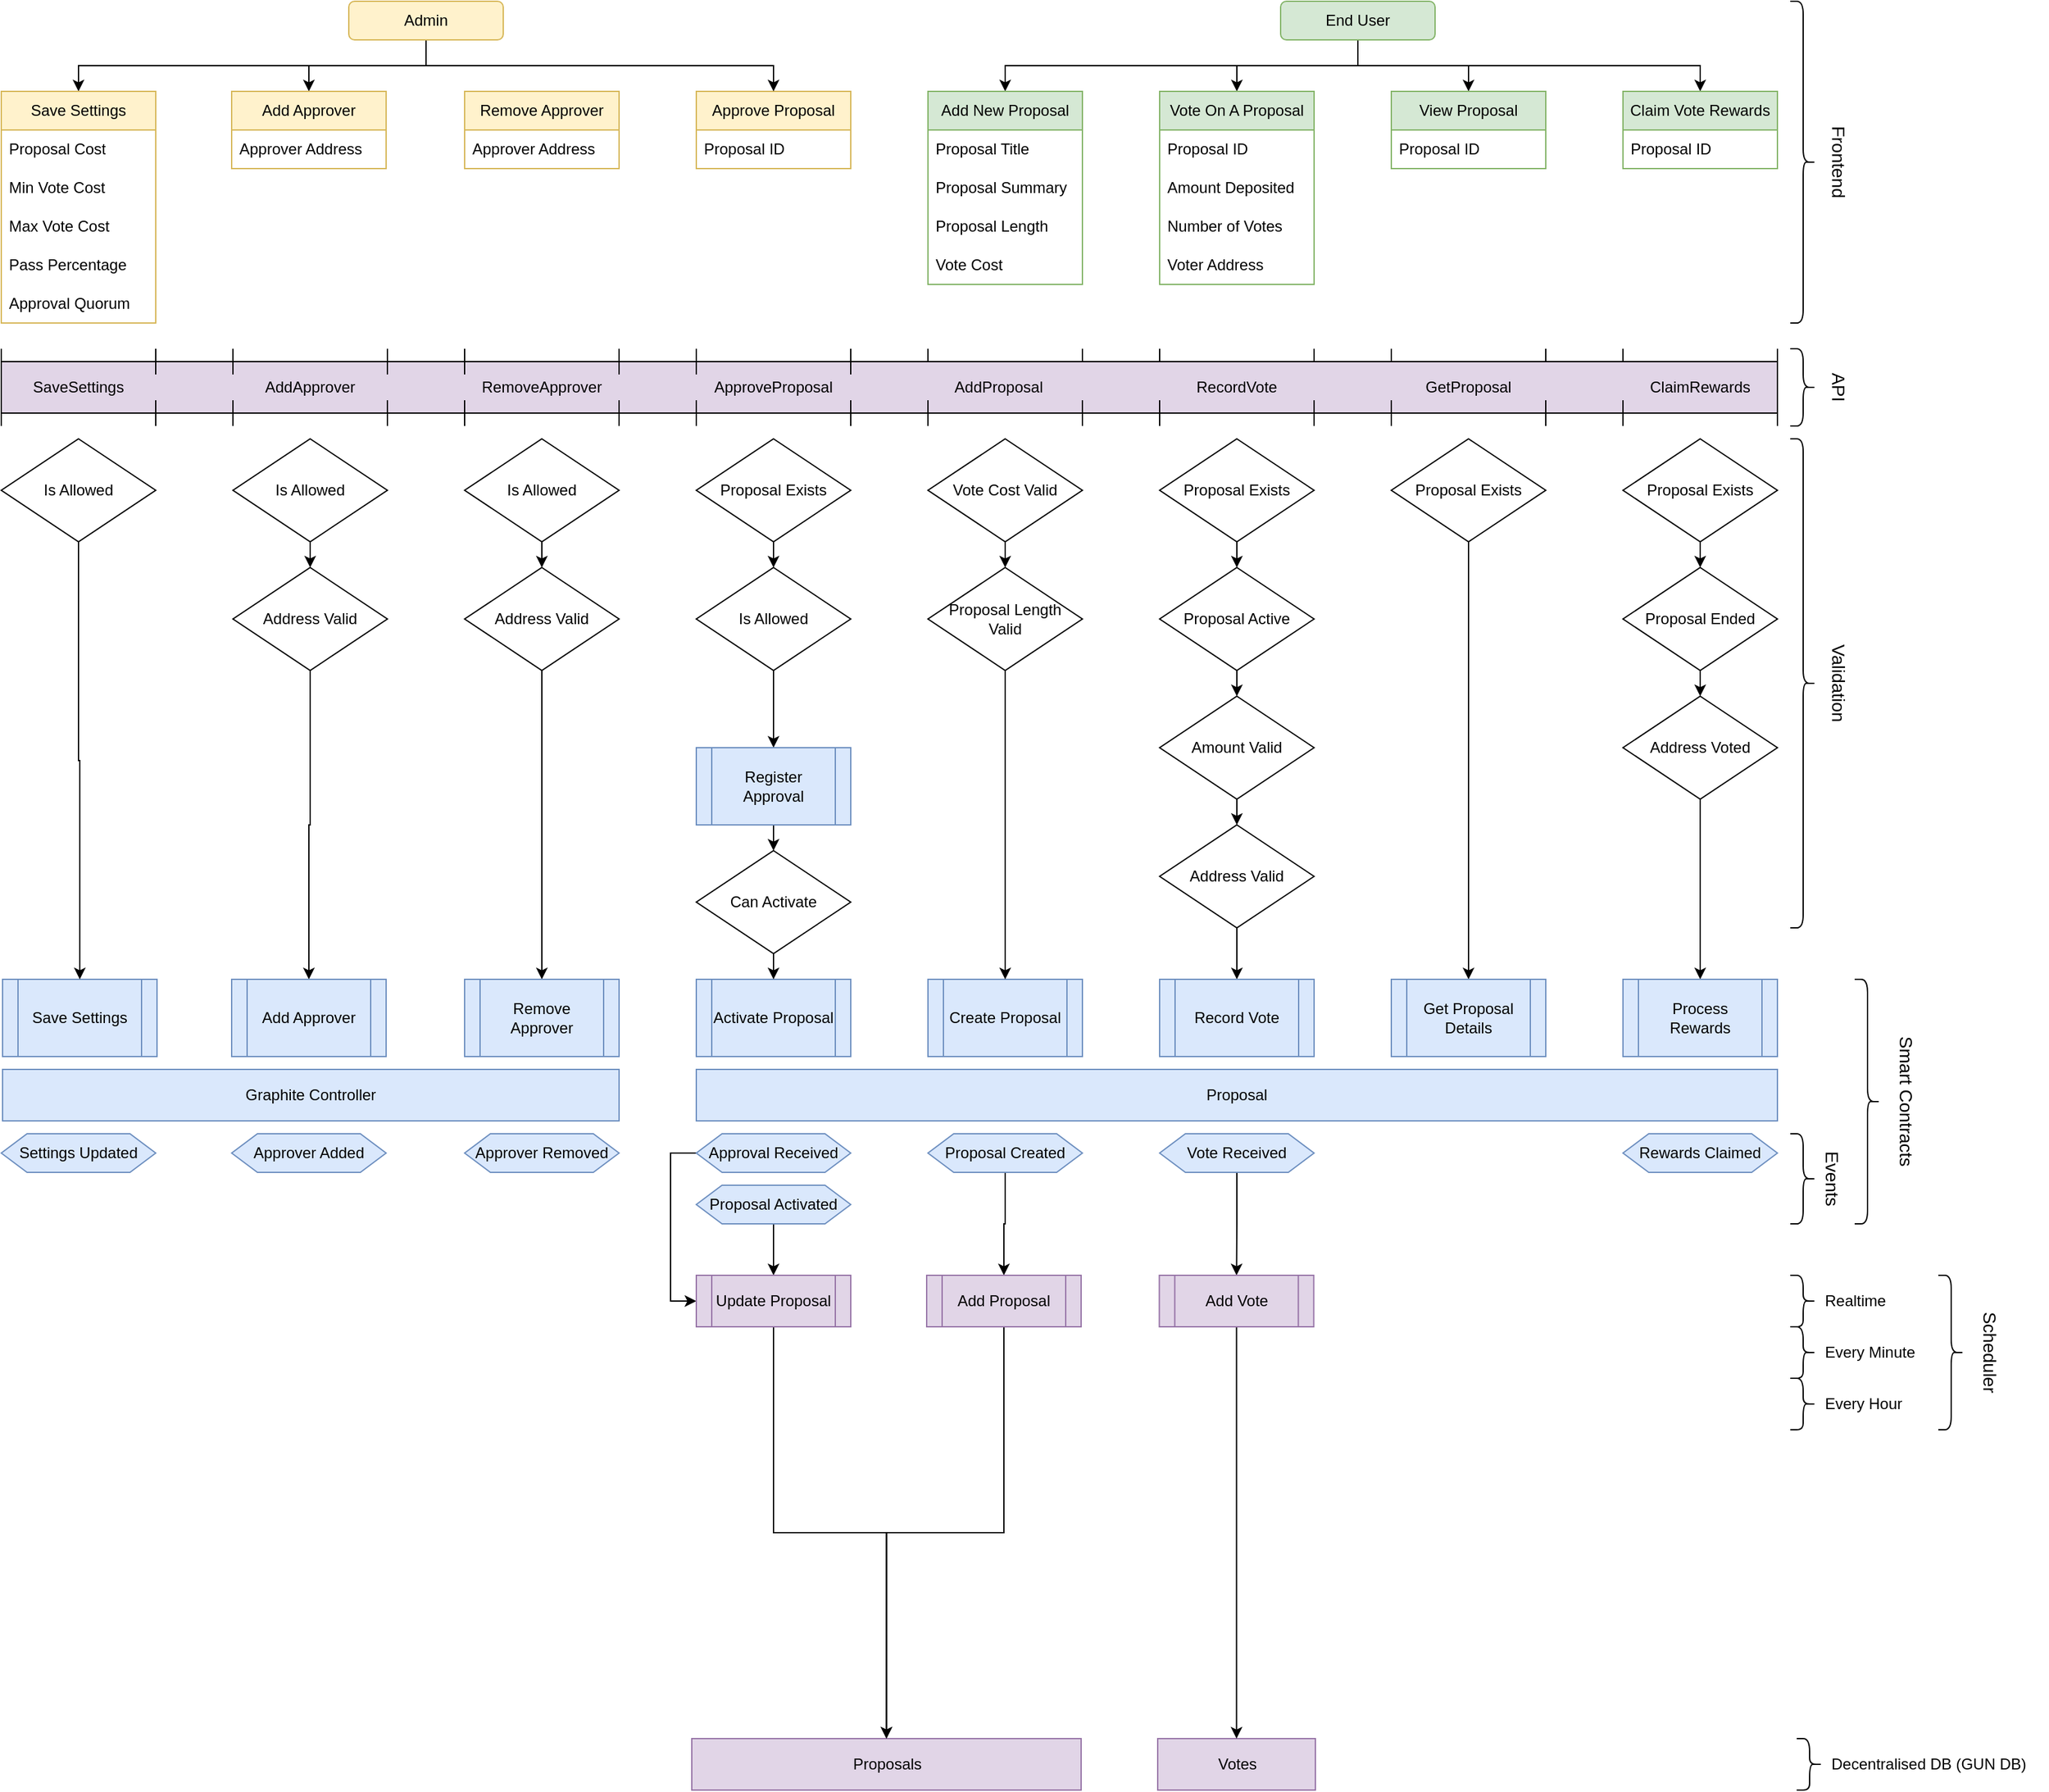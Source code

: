<mxfile version="20.6.0" type="github">
  <diagram id="C5RBs43oDa-KdzZeNtuy" name="Page-1">
    <mxGraphModel dx="2125" dy="684" grid="1" gridSize="10" guides="1" tooltips="1" connect="1" arrows="1" fold="1" page="1" pageScale="1" pageWidth="827" pageHeight="1169" math="0" shadow="0">
      <root>
        <mxCell id="WIyWlLk6GJQsqaUBKTNV-0" />
        <mxCell id="WIyWlLk6GJQsqaUBKTNV-1" parent="WIyWlLk6GJQsqaUBKTNV-0" />
        <mxCell id="j-qisaInjwInaMHbOI4C-2" style="edgeStyle=orthogonalEdgeStyle;rounded=0;orthogonalLoop=1;jettySize=auto;html=1;exitX=0.5;exitY=1;exitDx=0;exitDy=0;entryX=0.5;entryY=0;entryDx=0;entryDy=0;" parent="WIyWlLk6GJQsqaUBKTNV-1" source="j-qisaInjwInaMHbOI4C-0" target="yuVndRlKUujKgMcKxhMq-0" edge="1">
          <mxGeometry relative="1" as="geometry">
            <mxPoint x="200" y="80" as="targetPoint" />
          </mxGeometry>
        </mxCell>
        <mxCell id="yuVndRlKUujKgMcKxhMq-27" style="edgeStyle=orthogonalEdgeStyle;rounded=0;orthogonalLoop=1;jettySize=auto;html=1;exitX=0.5;exitY=1;exitDx=0;exitDy=0;entryX=0.5;entryY=0;entryDx=0;entryDy=0;" parent="WIyWlLk6GJQsqaUBKTNV-1" source="j-qisaInjwInaMHbOI4C-0" target="yuVndRlKUujKgMcKxhMq-12" edge="1">
          <mxGeometry relative="1" as="geometry" />
        </mxCell>
        <mxCell id="yuVndRlKUujKgMcKxhMq-28" style="edgeStyle=orthogonalEdgeStyle;rounded=0;orthogonalLoop=1;jettySize=auto;html=1;exitX=0.5;exitY=1;exitDx=0;exitDy=0;" parent="WIyWlLk6GJQsqaUBKTNV-1" source="j-qisaInjwInaMHbOI4C-0" target="yuVndRlKUujKgMcKxhMq-17" edge="1">
          <mxGeometry relative="1" as="geometry" />
        </mxCell>
        <mxCell id="yuVndRlKUujKgMcKxhMq-29" style="edgeStyle=orthogonalEdgeStyle;rounded=0;orthogonalLoop=1;jettySize=auto;html=1;exitX=0.5;exitY=1;exitDx=0;exitDy=0;" parent="WIyWlLk6GJQsqaUBKTNV-1" source="j-qisaInjwInaMHbOI4C-0" target="yuVndRlKUujKgMcKxhMq-22" edge="1">
          <mxGeometry relative="1" as="geometry" />
        </mxCell>
        <mxCell id="j-qisaInjwInaMHbOI4C-0" value="End User" style="rounded=1;whiteSpace=wrap;html=1;fillColor=#d5e8d4;strokeColor=#82b366;" parent="WIyWlLk6GJQsqaUBKTNV-1" vertex="1">
          <mxGeometry x="354" y="10" width="120" height="30" as="geometry" />
        </mxCell>
        <mxCell id="j-qisaInjwInaMHbOI4C-22" style="edgeStyle=orthogonalEdgeStyle;rounded=0;orthogonalLoop=1;jettySize=auto;html=1;exitX=0.5;exitY=1;exitDx=0;exitDy=0;entryX=0.5;entryY=0;entryDx=0;entryDy=0;" parent="WIyWlLk6GJQsqaUBKTNV-1" source="j-qisaInjwInaMHbOI4C-17" target="j-qisaInjwInaMHbOI4C-18" edge="1">
          <mxGeometry relative="1" as="geometry" />
        </mxCell>
        <mxCell id="j-qisaInjwInaMHbOI4C-17" value="Amount Valid" style="rhombus;whiteSpace=wrap;html=1;" parent="WIyWlLk6GJQsqaUBKTNV-1" vertex="1">
          <mxGeometry x="260" y="550" width="120" height="80" as="geometry" />
        </mxCell>
        <mxCell id="j-qisaInjwInaMHbOI4C-28" style="edgeStyle=orthogonalEdgeStyle;rounded=0;orthogonalLoop=1;jettySize=auto;html=1;exitX=0.5;exitY=1;exitDx=0;exitDy=0;entryX=0.5;entryY=0;entryDx=0;entryDy=0;startArrow=none;startFill=0;endArrow=classic;endFill=1;" parent="WIyWlLk6GJQsqaUBKTNV-1" source="j-qisaInjwInaMHbOI4C-18" target="j-qisaInjwInaMHbOI4C-27" edge="1">
          <mxGeometry relative="1" as="geometry" />
        </mxCell>
        <mxCell id="j-qisaInjwInaMHbOI4C-18" value="Address Valid" style="rhombus;whiteSpace=wrap;html=1;" parent="WIyWlLk6GJQsqaUBKTNV-1" vertex="1">
          <mxGeometry x="260" y="650" width="120" height="80" as="geometry" />
        </mxCell>
        <mxCell id="j-qisaInjwInaMHbOI4C-27" value="Record Vote" style="shape=process;whiteSpace=wrap;html=1;backgroundOutline=1;fillColor=#dae8fc;strokeColor=#6c8ebf;" parent="WIyWlLk6GJQsqaUBKTNV-1" vertex="1">
          <mxGeometry x="260" y="770" width="120" height="60" as="geometry" />
        </mxCell>
        <mxCell id="j-qisaInjwInaMHbOI4C-35" style="edgeStyle=orthogonalEdgeStyle;rounded=0;orthogonalLoop=1;jettySize=auto;html=1;exitX=0.5;exitY=1;exitDx=0;exitDy=0;entryX=0.5;entryY=0;entryDx=0;entryDy=0;startArrow=none;startFill=0;endArrow=classic;endFill=1;" parent="WIyWlLk6GJQsqaUBKTNV-1" source="j-qisaInjwInaMHbOI4C-32" target="j-qisaInjwInaMHbOI4C-17" edge="1">
          <mxGeometry relative="1" as="geometry" />
        </mxCell>
        <mxCell id="j-qisaInjwInaMHbOI4C-32" value="Proposal Active" style="rhombus;whiteSpace=wrap;html=1;" parent="WIyWlLk6GJQsqaUBKTNV-1" vertex="1">
          <mxGeometry x="260" y="450" width="120" height="80" as="geometry" />
        </mxCell>
        <mxCell id="4lcMI8YOn3nD7_oDa9Rk-7" style="edgeStyle=orthogonalEdgeStyle;rounded=0;orthogonalLoop=1;jettySize=auto;html=1;exitX=0.5;exitY=1;exitDx=0;exitDy=0;entryX=0.5;entryY=0;entryDx=0;entryDy=0;" parent="WIyWlLk6GJQsqaUBKTNV-1" source="j-qisaInjwInaMHbOI4C-52" target="4lcMI8YOn3nD7_oDa9Rk-6" edge="1">
          <mxGeometry relative="1" as="geometry" />
        </mxCell>
        <mxCell id="j-qisaInjwInaMHbOI4C-52" value="Vote Cost Valid" style="rhombus;whiteSpace=wrap;html=1;" parent="WIyWlLk6GJQsqaUBKTNV-1" vertex="1">
          <mxGeometry x="80" y="350" width="120" height="80" as="geometry" />
        </mxCell>
        <mxCell id="yuVndRlKUujKgMcKxhMq-0" value="Add New Proposal" style="swimlane;fontStyle=0;childLayout=stackLayout;horizontal=1;startSize=30;horizontalStack=0;resizeParent=1;resizeParentMax=0;resizeLast=0;collapsible=0;marginBottom=0;whiteSpace=wrap;html=1;swimlaneLine=1;fillColor=#d5e8d4;strokeColor=#82b366;" parent="WIyWlLk6GJQsqaUBKTNV-1" vertex="1">
          <mxGeometry x="80" y="80" width="120" height="150" as="geometry" />
        </mxCell>
        <mxCell id="yuVndRlKUujKgMcKxhMq-2" value="Proposal Title" style="text;strokeColor=none;fillColor=none;align=left;verticalAlign=middle;spacingLeft=4;spacingRight=4;overflow=hidden;points=[[0,0.5],[1,0.5]];portConstraint=eastwest;rotatable=0;whiteSpace=wrap;html=1;" parent="yuVndRlKUujKgMcKxhMq-0" vertex="1">
          <mxGeometry y="30" width="120" height="30" as="geometry" />
        </mxCell>
        <mxCell id="rJi9kIS5OPSD2-cqicnf-10" value="Proposal Summary" style="text;strokeColor=none;fillColor=none;align=left;verticalAlign=middle;spacingLeft=4;spacingRight=4;overflow=hidden;points=[[0,0.5],[1,0.5]];portConstraint=eastwest;rotatable=0;whiteSpace=wrap;html=1;" parent="yuVndRlKUujKgMcKxhMq-0" vertex="1">
          <mxGeometry y="60" width="120" height="30" as="geometry" />
        </mxCell>
        <mxCell id="yuVndRlKUujKgMcKxhMq-3" value="Proposal Length" style="text;strokeColor=none;fillColor=none;align=left;verticalAlign=middle;spacingLeft=4;spacingRight=4;overflow=hidden;points=[[0,0.5],[1,0.5]];portConstraint=eastwest;rotatable=0;whiteSpace=wrap;html=1;" parent="yuVndRlKUujKgMcKxhMq-0" vertex="1">
          <mxGeometry y="90" width="120" height="30" as="geometry" />
        </mxCell>
        <mxCell id="yuVndRlKUujKgMcKxhMq-1" value="Vote Cost" style="text;strokeColor=none;fillColor=none;align=left;verticalAlign=middle;spacingLeft=4;spacingRight=4;overflow=hidden;points=[[0,0.5],[1,0.5]];portConstraint=eastwest;rotatable=0;whiteSpace=wrap;html=1;" parent="yuVndRlKUujKgMcKxhMq-0" vertex="1">
          <mxGeometry y="120" width="120" height="30" as="geometry" />
        </mxCell>
        <mxCell id="yuVndRlKUujKgMcKxhMq-12" value="Vote On A Proposal" style="swimlane;fontStyle=0;childLayout=stackLayout;horizontal=1;startSize=30;horizontalStack=0;resizeParent=1;resizeParentMax=0;resizeLast=0;collapsible=0;marginBottom=0;whiteSpace=wrap;html=1;swimlaneLine=1;fillColor=#d5e8d4;strokeColor=#82b366;" parent="WIyWlLk6GJQsqaUBKTNV-1" vertex="1">
          <mxGeometry x="260" y="80" width="120" height="150" as="geometry" />
        </mxCell>
        <mxCell id="yuVndRlKUujKgMcKxhMq-16" value="Proposal ID" style="text;strokeColor=none;fillColor=none;align=left;verticalAlign=middle;spacingLeft=4;spacingRight=4;overflow=hidden;points=[[0,0.5],[1,0.5]];portConstraint=eastwest;rotatable=0;whiteSpace=wrap;html=1;" parent="yuVndRlKUujKgMcKxhMq-12" vertex="1">
          <mxGeometry y="30" width="120" height="30" as="geometry" />
        </mxCell>
        <mxCell id="yuVndRlKUujKgMcKxhMq-13" value="Amount Deposited" style="text;strokeColor=none;fillColor=none;align=left;verticalAlign=middle;spacingLeft=4;spacingRight=4;overflow=hidden;points=[[0,0.5],[1,0.5]];portConstraint=eastwest;rotatable=0;whiteSpace=wrap;html=1;" parent="yuVndRlKUujKgMcKxhMq-12" vertex="1">
          <mxGeometry y="60" width="120" height="30" as="geometry" />
        </mxCell>
        <mxCell id="yuVndRlKUujKgMcKxhMq-14" value="Number of Votes" style="text;strokeColor=none;fillColor=none;align=left;verticalAlign=middle;spacingLeft=4;spacingRight=4;overflow=hidden;points=[[0,0.5],[1,0.5]];portConstraint=eastwest;rotatable=0;whiteSpace=wrap;html=1;" parent="yuVndRlKUujKgMcKxhMq-12" vertex="1">
          <mxGeometry y="90" width="120" height="30" as="geometry" />
        </mxCell>
        <mxCell id="yuVndRlKUujKgMcKxhMq-15" value="Voter Address" style="text;strokeColor=none;fillColor=none;align=left;verticalAlign=middle;spacingLeft=4;spacingRight=4;overflow=hidden;points=[[0,0.5],[1,0.5]];portConstraint=eastwest;rotatable=0;whiteSpace=wrap;html=1;" parent="yuVndRlKUujKgMcKxhMq-12" vertex="1">
          <mxGeometry y="120" width="120" height="30" as="geometry" />
        </mxCell>
        <mxCell id="yuVndRlKUujKgMcKxhMq-17" value="View Proposal" style="swimlane;fontStyle=0;childLayout=stackLayout;horizontal=1;startSize=30;horizontalStack=0;resizeParent=1;resizeParentMax=0;resizeLast=0;collapsible=0;marginBottom=0;whiteSpace=wrap;html=1;swimlaneLine=1;fillColor=#d5e8d4;strokeColor=#82b366;" parent="WIyWlLk6GJQsqaUBKTNV-1" vertex="1">
          <mxGeometry x="440" y="80" width="120" height="60" as="geometry" />
        </mxCell>
        <mxCell id="yuVndRlKUujKgMcKxhMq-21" value="Proposal ID" style="text;strokeColor=none;fillColor=none;align=left;verticalAlign=middle;spacingLeft=4;spacingRight=4;overflow=hidden;points=[[0,0.5],[1,0.5]];portConstraint=eastwest;rotatable=0;whiteSpace=wrap;html=1;" parent="yuVndRlKUujKgMcKxhMq-17" vertex="1">
          <mxGeometry y="30" width="120" height="30" as="geometry" />
        </mxCell>
        <mxCell id="yuVndRlKUujKgMcKxhMq-22" value="Claim Vote Rewards" style="swimlane;fontStyle=0;childLayout=stackLayout;horizontal=1;startSize=30;horizontalStack=0;resizeParent=1;resizeParentMax=0;resizeLast=0;collapsible=0;marginBottom=0;whiteSpace=wrap;html=1;swimlaneLine=1;fillColor=#d5e8d4;strokeColor=#82b366;" parent="WIyWlLk6GJQsqaUBKTNV-1" vertex="1">
          <mxGeometry x="620" y="80" width="120" height="60" as="geometry" />
        </mxCell>
        <mxCell id="yuVndRlKUujKgMcKxhMq-26" value="Proposal ID" style="text;strokeColor=none;fillColor=none;align=left;verticalAlign=middle;spacingLeft=4;spacingRight=4;overflow=hidden;points=[[0,0.5],[1,0.5]];portConstraint=eastwest;rotatable=0;whiteSpace=wrap;html=1;" parent="yuVndRlKUujKgMcKxhMq-22" vertex="1">
          <mxGeometry y="30" width="120" height="30" as="geometry" />
        </mxCell>
        <mxCell id="4lcMI8YOn3nD7_oDa9Rk-0" value="" style="shape=crossbar;whiteSpace=wrap;html=1;rounded=1;" parent="WIyWlLk6GJQsqaUBKTNV-1" vertex="1">
          <mxGeometry x="-280" y="280" width="1020" height="20" as="geometry" />
        </mxCell>
        <mxCell id="4lcMI8YOn3nD7_oDa9Rk-1" value="" style="shape=crossbar;whiteSpace=wrap;html=1;rounded=1;" parent="WIyWlLk6GJQsqaUBKTNV-1" vertex="1">
          <mxGeometry x="-280" y="320" width="1020" height="20" as="geometry" />
        </mxCell>
        <mxCell id="4lcMI8YOn3nD7_oDa9Rk-5" value="Create Proposal" style="shape=process;whiteSpace=wrap;html=1;backgroundOutline=1;fillColor=#dae8fc;strokeColor=#6c8ebf;" parent="WIyWlLk6GJQsqaUBKTNV-1" vertex="1">
          <mxGeometry x="80" y="770" width="120" height="60" as="geometry" />
        </mxCell>
        <mxCell id="4lcMI8YOn3nD7_oDa9Rk-8" style="edgeStyle=orthogonalEdgeStyle;rounded=0;orthogonalLoop=1;jettySize=auto;html=1;exitX=0.5;exitY=1;exitDx=0;exitDy=0;entryX=0.5;entryY=0;entryDx=0;entryDy=0;" parent="WIyWlLk6GJQsqaUBKTNV-1" source="4lcMI8YOn3nD7_oDa9Rk-6" target="4lcMI8YOn3nD7_oDa9Rk-5" edge="1">
          <mxGeometry relative="1" as="geometry" />
        </mxCell>
        <mxCell id="4lcMI8YOn3nD7_oDa9Rk-6" value="Proposal Length&lt;br&gt;Valid" style="rhombus;whiteSpace=wrap;html=1;" parent="WIyWlLk6GJQsqaUBKTNV-1" vertex="1">
          <mxGeometry x="80" y="450" width="120" height="80" as="geometry" />
        </mxCell>
        <mxCell id="rJi9kIS5OPSD2-cqicnf-48" style="edgeStyle=orthogonalEdgeStyle;rounded=0;orthogonalLoop=1;jettySize=auto;html=1;exitX=0.5;exitY=1;exitDx=0;exitDy=0;entryX=0.5;entryY=0;entryDx=0;entryDy=0;" parent="WIyWlLk6GJQsqaUBKTNV-1" source="4lcMI8YOn3nD7_oDa9Rk-11" target="j-qisaInjwInaMHbOI4C-32" edge="1">
          <mxGeometry relative="1" as="geometry" />
        </mxCell>
        <mxCell id="4lcMI8YOn3nD7_oDa9Rk-11" value="Proposal Exists" style="rhombus;whiteSpace=wrap;html=1;" parent="WIyWlLk6GJQsqaUBKTNV-1" vertex="1">
          <mxGeometry x="260" y="350" width="120" height="80" as="geometry" />
        </mxCell>
        <mxCell id="4lcMI8YOn3nD7_oDa9Rk-18" value="" style="shape=crossbar;whiteSpace=wrap;html=1;rounded=1;" parent="WIyWlLk6GJQsqaUBKTNV-1" vertex="1">
          <mxGeometry x="80" y="280" width="120" height="20" as="geometry" />
        </mxCell>
        <mxCell id="4lcMI8YOn3nD7_oDa9Rk-25" value="" style="shape=crossbar;whiteSpace=wrap;html=1;rounded=1;" parent="WIyWlLk6GJQsqaUBKTNV-1" vertex="1">
          <mxGeometry x="260" y="280" width="120" height="20" as="geometry" />
        </mxCell>
        <mxCell id="NW7dwovh-RkHHRfNN4qF-0" value="" style="shape=crossbar;whiteSpace=wrap;html=1;rounded=1;" parent="WIyWlLk6GJQsqaUBKTNV-1" vertex="1">
          <mxGeometry x="440" y="280" width="120" height="20" as="geometry" />
        </mxCell>
        <mxCell id="rJi9kIS5OPSD2-cqicnf-6" value="" style="shape=crossbar;whiteSpace=wrap;html=1;rounded=1;" parent="WIyWlLk6GJQsqaUBKTNV-1" vertex="1">
          <mxGeometry x="620" y="280" width="120" height="20" as="geometry" />
        </mxCell>
        <mxCell id="4lcMI8YOn3nD7_oDa9Rk-2" value="" style="rounded=0;whiteSpace=wrap;html=1;fillColor=#e1d5e7;strokeColor=#000000;" parent="WIyWlLk6GJQsqaUBKTNV-1" vertex="1">
          <mxGeometry x="-640" y="290" width="1380" height="40" as="geometry" />
        </mxCell>
        <mxCell id="rJi9kIS5OPSD2-cqicnf-31" value="" style="shape=crossbar;whiteSpace=wrap;html=1;rounded=1;" parent="WIyWlLk6GJQsqaUBKTNV-1" vertex="1">
          <mxGeometry x="-100" y="280" width="120" height="20" as="geometry" />
        </mxCell>
        <mxCell id="rJi9kIS5OPSD2-cqicnf-30" value="" style="shape=crossbar;whiteSpace=wrap;html=1;rounded=1;" parent="WIyWlLk6GJQsqaUBKTNV-1" vertex="1">
          <mxGeometry x="-280" y="280" width="120" height="20" as="geometry" />
        </mxCell>
        <mxCell id="4lcMI8YOn3nD7_oDa9Rk-19" value="AddProposal" style="text;html=1;strokeColor=none;fillColor=none;align=center;verticalAlign=middle;whiteSpace=wrap;rounded=0;" parent="WIyWlLk6GJQsqaUBKTNV-1" vertex="1">
          <mxGeometry x="80" y="295" width="110" height="30" as="geometry" />
        </mxCell>
        <mxCell id="4lcMI8YOn3nD7_oDa9Rk-24" value="API" style="text;html=1;strokeColor=none;fillColor=none;align=center;verticalAlign=middle;whiteSpace=wrap;rounded=0;rotation=90;fontSize=14;" parent="WIyWlLk6GJQsqaUBKTNV-1" vertex="1">
          <mxGeometry x="750" y="295" width="75" height="30" as="geometry" />
        </mxCell>
        <mxCell id="4lcMI8YOn3nD7_oDa9Rk-29" value="RecordVote" style="text;html=1;strokeColor=none;fillColor=none;align=center;verticalAlign=middle;whiteSpace=wrap;rounded=0;" parent="WIyWlLk6GJQsqaUBKTNV-1" vertex="1">
          <mxGeometry x="265" y="295" width="110" height="30" as="geometry" />
        </mxCell>
        <mxCell id="NW7dwovh-RkHHRfNN4qF-6" value="GetProposal" style="text;html=1;strokeColor=none;fillColor=none;align=center;verticalAlign=middle;whiteSpace=wrap;rounded=0;" parent="WIyWlLk6GJQsqaUBKTNV-1" vertex="1">
          <mxGeometry x="445" y="295" width="110" height="30" as="geometry" />
        </mxCell>
        <mxCell id="NW7dwovh-RkHHRfNN4qF-7" value="ClaimRewards" style="text;html=1;strokeColor=none;fillColor=none;align=center;verticalAlign=middle;whiteSpace=wrap;rounded=0;" parent="WIyWlLk6GJQsqaUBKTNV-1" vertex="1">
          <mxGeometry x="625" y="295" width="110" height="30" as="geometry" />
        </mxCell>
        <mxCell id="rJi9kIS5OPSD2-cqicnf-15" style="edgeStyle=orthogonalEdgeStyle;rounded=0;orthogonalLoop=1;jettySize=auto;html=1;exitX=0.5;exitY=1;exitDx=0;exitDy=0;entryX=0.5;entryY=0;entryDx=0;entryDy=0;" parent="WIyWlLk6GJQsqaUBKTNV-1" source="NW7dwovh-RkHHRfNN4qF-8" target="rJi9kIS5OPSD2-cqicnf-14" edge="1">
          <mxGeometry relative="1" as="geometry" />
        </mxCell>
        <mxCell id="NW7dwovh-RkHHRfNN4qF-8" value="Proposal Exists" style="rhombus;whiteSpace=wrap;html=1;" parent="WIyWlLk6GJQsqaUBKTNV-1" vertex="1">
          <mxGeometry x="440" y="350" width="120" height="80" as="geometry" />
        </mxCell>
        <mxCell id="rJi9kIS5OPSD2-cqicnf-17" style="edgeStyle=orthogonalEdgeStyle;rounded=0;orthogonalLoop=1;jettySize=auto;html=1;exitX=0.5;exitY=1;exitDx=0;exitDy=0;entryX=0.5;entryY=0;entryDx=0;entryDy=0;" parent="WIyWlLk6GJQsqaUBKTNV-1" source="NW7dwovh-RkHHRfNN4qF-9" target="rJi9kIS5OPSD2-cqicnf-16" edge="1">
          <mxGeometry relative="1" as="geometry" />
        </mxCell>
        <mxCell id="NW7dwovh-RkHHRfNN4qF-9" value="Proposal Exists" style="rhombus;whiteSpace=wrap;html=1;" parent="WIyWlLk6GJQsqaUBKTNV-1" vertex="1">
          <mxGeometry x="620" y="350" width="120" height="80" as="geometry" />
        </mxCell>
        <mxCell id="rJi9kIS5OPSD2-cqicnf-1" value="Approve Proposal" style="swimlane;fontStyle=0;childLayout=stackLayout;horizontal=1;startSize=30;horizontalStack=0;resizeParent=1;resizeParentMax=0;resizeLast=0;collapsible=0;marginBottom=0;whiteSpace=wrap;html=1;swimlaneLine=1;fillColor=#fff2cc;strokeColor=#d6b656;" parent="WIyWlLk6GJQsqaUBKTNV-1" vertex="1">
          <mxGeometry x="-100" y="80" width="120" height="60" as="geometry" />
        </mxCell>
        <mxCell id="rJi9kIS5OPSD2-cqicnf-2" value="Proposal ID" style="text;strokeColor=none;fillColor=none;align=left;verticalAlign=middle;spacingLeft=4;spacingRight=4;overflow=hidden;points=[[0,0.5],[1,0.5]];portConstraint=eastwest;rotatable=0;whiteSpace=wrap;html=1;" parent="rJi9kIS5OPSD2-cqicnf-1" vertex="1">
          <mxGeometry y="30" width="120" height="30" as="geometry" />
        </mxCell>
        <mxCell id="rJi9kIS5OPSD2-cqicnf-8" value="ApproveProposal" style="text;html=1;strokeColor=none;fillColor=none;align=center;verticalAlign=middle;whiteSpace=wrap;rounded=0;" parent="WIyWlLk6GJQsqaUBKTNV-1" vertex="1">
          <mxGeometry x="-95" y="295" width="110" height="30" as="geometry" />
        </mxCell>
        <mxCell id="rJi9kIS5OPSD2-cqicnf-13" style="edgeStyle=orthogonalEdgeStyle;rounded=0;orthogonalLoop=1;jettySize=auto;html=1;exitX=0.5;exitY=1;exitDx=0;exitDy=0;entryX=0.5;entryY=0;entryDx=0;entryDy=0;" parent="WIyWlLk6GJQsqaUBKTNV-1" source="rJi9kIS5OPSD2-cqicnf-12" target="rJi9kIS5OPSD2-cqicnf-1" edge="1">
          <mxGeometry relative="1" as="geometry" />
        </mxCell>
        <mxCell id="rJi9kIS5OPSD2-cqicnf-27" style="edgeStyle=orthogonalEdgeStyle;rounded=0;orthogonalLoop=1;jettySize=auto;html=1;exitX=0.5;exitY=1;exitDx=0;exitDy=0;" parent="WIyWlLk6GJQsqaUBKTNV-1" source="rJi9kIS5OPSD2-cqicnf-12" target="rJi9kIS5OPSD2-cqicnf-22" edge="1">
          <mxGeometry relative="1" as="geometry" />
        </mxCell>
        <mxCell id="rkc7SUtTGQvXAW1t-tnv-9" style="edgeStyle=orthogonalEdgeStyle;rounded=0;orthogonalLoop=1;jettySize=auto;html=1;exitX=0.5;exitY=1;exitDx=0;exitDy=0;entryX=0.5;entryY=0;entryDx=0;entryDy=0;" edge="1" parent="WIyWlLk6GJQsqaUBKTNV-1" source="rJi9kIS5OPSD2-cqicnf-12" target="rkc7SUtTGQvXAW1t-tnv-3">
          <mxGeometry relative="1" as="geometry" />
        </mxCell>
        <mxCell id="rJi9kIS5OPSD2-cqicnf-12" value="Admin" style="rounded=1;whiteSpace=wrap;html=1;fillColor=#fff2cc;strokeColor=#d6b656;" parent="WIyWlLk6GJQsqaUBKTNV-1" vertex="1">
          <mxGeometry x="-370" y="10" width="120" height="30" as="geometry" />
        </mxCell>
        <mxCell id="rJi9kIS5OPSD2-cqicnf-14" value="Get Proposal Details" style="shape=process;whiteSpace=wrap;html=1;backgroundOutline=1;fillColor=#dae8fc;strokeColor=#6c8ebf;" parent="WIyWlLk6GJQsqaUBKTNV-1" vertex="1">
          <mxGeometry x="440" y="770" width="120" height="60" as="geometry" />
        </mxCell>
        <mxCell id="rJi9kIS5OPSD2-cqicnf-19" style="edgeStyle=orthogonalEdgeStyle;rounded=0;orthogonalLoop=1;jettySize=auto;html=1;exitX=0.5;exitY=1;exitDx=0;exitDy=0;entryX=0.5;entryY=0;entryDx=0;entryDy=0;" parent="WIyWlLk6GJQsqaUBKTNV-1" source="rJi9kIS5OPSD2-cqicnf-16" target="rJi9kIS5OPSD2-cqicnf-18" edge="1">
          <mxGeometry relative="1" as="geometry" />
        </mxCell>
        <mxCell id="rJi9kIS5OPSD2-cqicnf-16" value="Proposal Ended" style="rhombus;whiteSpace=wrap;html=1;" parent="WIyWlLk6GJQsqaUBKTNV-1" vertex="1">
          <mxGeometry x="620" y="450" width="120" height="80" as="geometry" />
        </mxCell>
        <mxCell id="rJi9kIS5OPSD2-cqicnf-21" style="edgeStyle=orthogonalEdgeStyle;rounded=0;orthogonalLoop=1;jettySize=auto;html=1;exitX=0.5;exitY=1;exitDx=0;exitDy=0;entryX=0.5;entryY=0;entryDx=0;entryDy=0;" parent="WIyWlLk6GJQsqaUBKTNV-1" source="rJi9kIS5OPSD2-cqicnf-18" target="rJi9kIS5OPSD2-cqicnf-20" edge="1">
          <mxGeometry relative="1" as="geometry" />
        </mxCell>
        <mxCell id="rJi9kIS5OPSD2-cqicnf-18" value="Address Voted" style="rhombus;whiteSpace=wrap;html=1;" parent="WIyWlLk6GJQsqaUBKTNV-1" vertex="1">
          <mxGeometry x="620" y="550" width="120" height="80" as="geometry" />
        </mxCell>
        <mxCell id="rJi9kIS5OPSD2-cqicnf-20" value="Process Rewards" style="shape=process;whiteSpace=wrap;html=1;backgroundOutline=1;fillColor=#dae8fc;strokeColor=#6c8ebf;" parent="WIyWlLk6GJQsqaUBKTNV-1" vertex="1">
          <mxGeometry x="620" y="770" width="120" height="60" as="geometry" />
        </mxCell>
        <mxCell id="rJi9kIS5OPSD2-cqicnf-22" value="Add Approver" style="swimlane;fontStyle=0;childLayout=stackLayout;horizontal=1;startSize=30;horizontalStack=0;resizeParent=1;resizeParentMax=0;resizeLast=0;collapsible=0;marginBottom=0;whiteSpace=wrap;html=1;swimlaneLine=1;fillColor=#fff2cc;strokeColor=#d6b656;" parent="WIyWlLk6GJQsqaUBKTNV-1" vertex="1">
          <mxGeometry x="-461" y="80" width="120" height="60" as="geometry" />
        </mxCell>
        <mxCell id="rJi9kIS5OPSD2-cqicnf-23" value="Approver Address" style="text;strokeColor=none;fillColor=none;align=left;verticalAlign=middle;spacingLeft=4;spacingRight=4;overflow=hidden;points=[[0,0.5],[1,0.5]];portConstraint=eastwest;rotatable=0;whiteSpace=wrap;html=1;" parent="rJi9kIS5OPSD2-cqicnf-22" vertex="1">
          <mxGeometry y="30" width="120" height="30" as="geometry" />
        </mxCell>
        <mxCell id="rJi9kIS5OPSD2-cqicnf-28" value="" style="shape=curlyBracket;whiteSpace=wrap;html=1;rounded=1;flipH=1;labelPosition=right;verticalLabelPosition=middle;align=left;verticalAlign=middle;" parent="WIyWlLk6GJQsqaUBKTNV-1" vertex="1">
          <mxGeometry x="750" y="280" width="20" height="60" as="geometry" />
        </mxCell>
        <mxCell id="rJi9kIS5OPSD2-cqicnf-29" value="AddApprover" style="text;html=1;strokeColor=none;fillColor=none;align=center;verticalAlign=middle;whiteSpace=wrap;rounded=0;" parent="WIyWlLk6GJQsqaUBKTNV-1" vertex="1">
          <mxGeometry x="-455" y="295" width="110" height="30" as="geometry" />
        </mxCell>
        <mxCell id="rJi9kIS5OPSD2-cqicnf-32" value="" style="shape=crossbar;whiteSpace=wrap;html=1;rounded=1;" parent="WIyWlLk6GJQsqaUBKTNV-1" vertex="1">
          <mxGeometry x="-280" y="320" width="120" height="20" as="geometry" />
        </mxCell>
        <mxCell id="rJi9kIS5OPSD2-cqicnf-34" value="" style="shape=crossbar;whiteSpace=wrap;html=1;rounded=1;" parent="WIyWlLk6GJQsqaUBKTNV-1" vertex="1">
          <mxGeometry x="-100" y="320" width="120" height="20" as="geometry" />
        </mxCell>
        <mxCell id="rJi9kIS5OPSD2-cqicnf-38" value="" style="shape=crossbar;whiteSpace=wrap;html=1;rounded=1;strokeColor=#000000;" parent="WIyWlLk6GJQsqaUBKTNV-1" vertex="1">
          <mxGeometry x="80" y="320" width="120" height="20" as="geometry" />
        </mxCell>
        <mxCell id="rJi9kIS5OPSD2-cqicnf-39" value="" style="shape=crossbar;whiteSpace=wrap;html=1;rounded=1;strokeColor=#000000;" parent="WIyWlLk6GJQsqaUBKTNV-1" vertex="1">
          <mxGeometry x="260" y="320" width="120" height="20" as="geometry" />
        </mxCell>
        <mxCell id="rJi9kIS5OPSD2-cqicnf-40" value="" style="shape=crossbar;whiteSpace=wrap;html=1;rounded=1;strokeColor=#000000;" parent="WIyWlLk6GJQsqaUBKTNV-1" vertex="1">
          <mxGeometry x="440" y="320" width="120" height="20" as="geometry" />
        </mxCell>
        <mxCell id="rJi9kIS5OPSD2-cqicnf-41" value="" style="shape=crossbar;whiteSpace=wrap;html=1;rounded=1;strokeColor=#000000;" parent="WIyWlLk6GJQsqaUBKTNV-1" vertex="1">
          <mxGeometry x="620" y="320" width="120" height="20" as="geometry" />
        </mxCell>
        <mxCell id="rJi9kIS5OPSD2-cqicnf-46" style="edgeStyle=orthogonalEdgeStyle;rounded=0;orthogonalLoop=1;jettySize=auto;html=1;exitX=0.5;exitY=1;exitDx=0;exitDy=0;entryX=0.5;entryY=0;entryDx=0;entryDy=0;" parent="WIyWlLk6GJQsqaUBKTNV-1" source="rJi9kIS5OPSD2-cqicnf-42" target="rJi9kIS5OPSD2-cqicnf-45" edge="1">
          <mxGeometry relative="1" as="geometry" />
        </mxCell>
        <mxCell id="rJi9kIS5OPSD2-cqicnf-42" value="Is Allowed" style="rhombus;whiteSpace=wrap;html=1;" parent="WIyWlLk6GJQsqaUBKTNV-1" vertex="1">
          <mxGeometry x="-100" y="450" width="120" height="80" as="geometry" />
        </mxCell>
        <mxCell id="rJi9kIS5OPSD2-cqicnf-44" style="edgeStyle=orthogonalEdgeStyle;rounded=0;orthogonalLoop=1;jettySize=auto;html=1;exitX=0.5;exitY=1;exitDx=0;exitDy=0;entryX=0.5;entryY=0;entryDx=0;entryDy=0;" parent="WIyWlLk6GJQsqaUBKTNV-1" source="rJi9kIS5OPSD2-cqicnf-43" target="rJi9kIS5OPSD2-cqicnf-42" edge="1">
          <mxGeometry relative="1" as="geometry" />
        </mxCell>
        <mxCell id="rJi9kIS5OPSD2-cqicnf-43" value="Proposal Exists" style="rhombus;whiteSpace=wrap;html=1;" parent="WIyWlLk6GJQsqaUBKTNV-1" vertex="1">
          <mxGeometry x="-100" y="350" width="120" height="80" as="geometry" />
        </mxCell>
        <mxCell id="rkc7SUtTGQvXAW1t-tnv-71" style="edgeStyle=orthogonalEdgeStyle;rounded=0;orthogonalLoop=1;jettySize=auto;html=1;exitX=0.5;exitY=1;exitDx=0;exitDy=0;entryX=0.5;entryY=0;entryDx=0;entryDy=0;" edge="1" parent="WIyWlLk6GJQsqaUBKTNV-1" source="rJi9kIS5OPSD2-cqicnf-45" target="rkc7SUtTGQvXAW1t-tnv-70">
          <mxGeometry relative="1" as="geometry" />
        </mxCell>
        <mxCell id="rJi9kIS5OPSD2-cqicnf-45" value="Register Approval" style="shape=process;whiteSpace=wrap;html=1;backgroundOutline=1;fillColor=#dae8fc;strokeColor=#6c8ebf;" parent="WIyWlLk6GJQsqaUBKTNV-1" vertex="1">
          <mxGeometry x="-100" y="590" width="120" height="60" as="geometry" />
        </mxCell>
        <mxCell id="rJi9kIS5OPSD2-cqicnf-49" value="" style="shape=curlyBracket;whiteSpace=wrap;html=1;rounded=1;flipH=1;labelPosition=right;verticalLabelPosition=middle;align=left;verticalAlign=middle;strokeColor=#000000;" parent="WIyWlLk6GJQsqaUBKTNV-1" vertex="1">
          <mxGeometry x="750" y="350" width="20" height="380" as="geometry" />
        </mxCell>
        <mxCell id="rJi9kIS5OPSD2-cqicnf-50" value="Validation" style="text;html=1;strokeColor=none;fillColor=none;align=center;verticalAlign=middle;whiteSpace=wrap;rounded=0;rotation=90;fontSize=14;" parent="WIyWlLk6GJQsqaUBKTNV-1" vertex="1">
          <mxGeometry x="750" y="525" width="75" height="30" as="geometry" />
        </mxCell>
        <mxCell id="rJi9kIS5OPSD2-cqicnf-51" value="" style="shape=curlyBracket;whiteSpace=wrap;html=1;rounded=1;flipH=1;labelPosition=right;verticalLabelPosition=middle;align=left;verticalAlign=middle;strokeColor=#000000;" parent="WIyWlLk6GJQsqaUBKTNV-1" vertex="1">
          <mxGeometry x="750" y="10" width="20" height="250" as="geometry" />
        </mxCell>
        <mxCell id="rJi9kIS5OPSD2-cqicnf-52" value="Frontend" style="text;html=1;strokeColor=none;fillColor=none;align=center;verticalAlign=middle;whiteSpace=wrap;rounded=0;rotation=90;fontSize=14;" parent="WIyWlLk6GJQsqaUBKTNV-1" vertex="1">
          <mxGeometry x="750" y="120" width="75" height="30" as="geometry" />
        </mxCell>
        <mxCell id="rkc7SUtTGQvXAW1t-tnv-24" style="edgeStyle=orthogonalEdgeStyle;rounded=0;orthogonalLoop=1;jettySize=auto;html=1;exitX=0.5;exitY=1;exitDx=0;exitDy=0;entryX=0.5;entryY=0;entryDx=0;entryDy=0;" edge="1" parent="WIyWlLk6GJQsqaUBKTNV-1" source="rkc7SUtTGQvXAW1t-tnv-0" target="rkc7SUtTGQvXAW1t-tnv-21">
          <mxGeometry relative="1" as="geometry" />
        </mxCell>
        <mxCell id="rkc7SUtTGQvXAW1t-tnv-0" value="Is Allowed" style="rhombus;whiteSpace=wrap;html=1;" vertex="1" parent="WIyWlLk6GJQsqaUBKTNV-1">
          <mxGeometry x="-460" y="350" width="120" height="80" as="geometry" />
        </mxCell>
        <mxCell id="rkc7SUtTGQvXAW1t-tnv-1" value="Save Settings" style="shape=process;whiteSpace=wrap;html=1;backgroundOutline=1;fillColor=#dae8fc;strokeColor=#6c8ebf;" vertex="1" parent="WIyWlLk6GJQsqaUBKTNV-1">
          <mxGeometry x="-639" y="770" width="120" height="60" as="geometry" />
        </mxCell>
        <mxCell id="rkc7SUtTGQvXAW1t-tnv-3" value="Save Settings" style="swimlane;fontStyle=0;childLayout=stackLayout;horizontal=1;startSize=30;horizontalStack=0;resizeParent=1;resizeParentMax=0;resizeLast=0;collapsible=0;marginBottom=0;whiteSpace=wrap;html=1;swimlaneLine=1;fillColor=#fff2cc;strokeColor=#d6b656;" vertex="1" parent="WIyWlLk6GJQsqaUBKTNV-1">
          <mxGeometry x="-640" y="80" width="120" height="180" as="geometry" />
        </mxCell>
        <mxCell id="rkc7SUtTGQvXAW1t-tnv-4" value="Proposal Cost" style="text;strokeColor=none;fillColor=none;align=left;verticalAlign=middle;spacingLeft=4;spacingRight=4;overflow=hidden;points=[[0,0.5],[1,0.5]];portConstraint=eastwest;rotatable=0;whiteSpace=wrap;html=1;" vertex="1" parent="rkc7SUtTGQvXAW1t-tnv-3">
          <mxGeometry y="30" width="120" height="30" as="geometry" />
        </mxCell>
        <mxCell id="rkc7SUtTGQvXAW1t-tnv-5" value="Min Vote Cost" style="text;strokeColor=none;fillColor=none;align=left;verticalAlign=middle;spacingLeft=4;spacingRight=4;overflow=hidden;points=[[0,0.5],[1,0.5]];portConstraint=eastwest;rotatable=0;whiteSpace=wrap;html=1;" vertex="1" parent="rkc7SUtTGQvXAW1t-tnv-3">
          <mxGeometry y="60" width="120" height="30" as="geometry" />
        </mxCell>
        <mxCell id="rkc7SUtTGQvXAW1t-tnv-6" value="Max Vote Cost" style="text;strokeColor=none;fillColor=none;align=left;verticalAlign=middle;spacingLeft=4;spacingRight=4;overflow=hidden;points=[[0,0.5],[1,0.5]];portConstraint=eastwest;rotatable=0;whiteSpace=wrap;html=1;" vertex="1" parent="rkc7SUtTGQvXAW1t-tnv-3">
          <mxGeometry y="90" width="120" height="30" as="geometry" />
        </mxCell>
        <mxCell id="rkc7SUtTGQvXAW1t-tnv-7" value="Pass Percentage" style="text;strokeColor=none;fillColor=none;align=left;verticalAlign=middle;spacingLeft=4;spacingRight=4;overflow=hidden;points=[[0,0.5],[1,0.5]];portConstraint=eastwest;rotatable=0;whiteSpace=wrap;html=1;" vertex="1" parent="rkc7SUtTGQvXAW1t-tnv-3">
          <mxGeometry y="120" width="120" height="30" as="geometry" />
        </mxCell>
        <mxCell id="rkc7SUtTGQvXAW1t-tnv-8" value="Approval Quorum" style="text;strokeColor=none;fillColor=none;align=left;verticalAlign=middle;spacingLeft=4;spacingRight=4;overflow=hidden;points=[[0,0.5],[1,0.5]];portConstraint=eastwest;rotatable=0;whiteSpace=wrap;html=1;" vertex="1" parent="rkc7SUtTGQvXAW1t-tnv-3">
          <mxGeometry y="150" width="120" height="30" as="geometry" />
        </mxCell>
        <mxCell id="rkc7SUtTGQvXAW1t-tnv-10" value="" style="shape=crossbar;whiteSpace=wrap;html=1;rounded=1;" vertex="1" parent="WIyWlLk6GJQsqaUBKTNV-1">
          <mxGeometry x="-460" y="280" width="120" height="20" as="geometry" />
        </mxCell>
        <mxCell id="rkc7SUtTGQvXAW1t-tnv-11" value="" style="shape=crossbar;whiteSpace=wrap;html=1;rounded=1;" vertex="1" parent="WIyWlLk6GJQsqaUBKTNV-1">
          <mxGeometry x="-460" y="320" width="120" height="20" as="geometry" />
        </mxCell>
        <mxCell id="rkc7SUtTGQvXAW1t-tnv-12" value="RemoveApprover" style="text;html=1;strokeColor=none;fillColor=none;align=center;verticalAlign=middle;whiteSpace=wrap;rounded=0;" vertex="1" parent="WIyWlLk6GJQsqaUBKTNV-1">
          <mxGeometry x="-275" y="295" width="110" height="30" as="geometry" />
        </mxCell>
        <mxCell id="rkc7SUtTGQvXAW1t-tnv-13" value="Remove Approver" style="swimlane;fontStyle=0;childLayout=stackLayout;horizontal=1;startSize=30;horizontalStack=0;resizeParent=1;resizeParentMax=0;resizeLast=0;collapsible=0;marginBottom=0;whiteSpace=wrap;html=1;swimlaneLine=1;fillColor=#fff2cc;strokeColor=#d6b656;" vertex="1" parent="WIyWlLk6GJQsqaUBKTNV-1">
          <mxGeometry x="-280" y="80" width="120" height="60" as="geometry" />
        </mxCell>
        <mxCell id="rkc7SUtTGQvXAW1t-tnv-14" value="Approver Address" style="text;strokeColor=none;fillColor=none;align=left;verticalAlign=middle;spacingLeft=4;spacingRight=4;overflow=hidden;points=[[0,0.5],[1,0.5]];portConstraint=eastwest;rotatable=0;whiteSpace=wrap;html=1;" vertex="1" parent="rkc7SUtTGQvXAW1t-tnv-13">
          <mxGeometry y="30" width="120" height="30" as="geometry" />
        </mxCell>
        <mxCell id="rkc7SUtTGQvXAW1t-tnv-15" value="SaveSettings" style="text;html=1;strokeColor=none;fillColor=none;align=center;verticalAlign=middle;whiteSpace=wrap;rounded=0;" vertex="1" parent="WIyWlLk6GJQsqaUBKTNV-1">
          <mxGeometry x="-635" y="295" width="110" height="30" as="geometry" />
        </mxCell>
        <mxCell id="rkc7SUtTGQvXAW1t-tnv-23" style="edgeStyle=orthogonalEdgeStyle;rounded=0;orthogonalLoop=1;jettySize=auto;html=1;exitX=0.5;exitY=1;exitDx=0;exitDy=0;entryX=0.5;entryY=0;entryDx=0;entryDy=0;" edge="1" parent="WIyWlLk6GJQsqaUBKTNV-1" source="rkc7SUtTGQvXAW1t-tnv-16" target="rkc7SUtTGQvXAW1t-tnv-22">
          <mxGeometry relative="1" as="geometry" />
        </mxCell>
        <mxCell id="rkc7SUtTGQvXAW1t-tnv-16" value="Is Allowed" style="rhombus;whiteSpace=wrap;html=1;" vertex="1" parent="WIyWlLk6GJQsqaUBKTNV-1">
          <mxGeometry x="-280" y="350" width="120" height="80" as="geometry" />
        </mxCell>
        <mxCell id="rkc7SUtTGQvXAW1t-tnv-20" style="edgeStyle=orthogonalEdgeStyle;rounded=0;orthogonalLoop=1;jettySize=auto;html=1;exitX=0.5;exitY=1;exitDx=0;exitDy=0;entryX=0.5;entryY=0;entryDx=0;entryDy=0;" edge="1" parent="WIyWlLk6GJQsqaUBKTNV-1" source="rkc7SUtTGQvXAW1t-tnv-17" target="rkc7SUtTGQvXAW1t-tnv-1">
          <mxGeometry relative="1" as="geometry" />
        </mxCell>
        <mxCell id="rkc7SUtTGQvXAW1t-tnv-17" value="Is Allowed" style="rhombus;whiteSpace=wrap;html=1;" vertex="1" parent="WIyWlLk6GJQsqaUBKTNV-1">
          <mxGeometry x="-640" y="350" width="120" height="80" as="geometry" />
        </mxCell>
        <mxCell id="rkc7SUtTGQvXAW1t-tnv-18" value="" style="shape=crossbar;whiteSpace=wrap;html=1;rounded=1;" vertex="1" parent="WIyWlLk6GJQsqaUBKTNV-1">
          <mxGeometry x="-640" y="280" width="120" height="20" as="geometry" />
        </mxCell>
        <mxCell id="rkc7SUtTGQvXAW1t-tnv-19" value="" style="shape=crossbar;whiteSpace=wrap;html=1;rounded=1;" vertex="1" parent="WIyWlLk6GJQsqaUBKTNV-1">
          <mxGeometry x="-640" y="320" width="120" height="20" as="geometry" />
        </mxCell>
        <mxCell id="rkc7SUtTGQvXAW1t-tnv-26" style="edgeStyle=orthogonalEdgeStyle;rounded=0;orthogonalLoop=1;jettySize=auto;html=1;exitX=0.5;exitY=1;exitDx=0;exitDy=0;entryX=0.5;entryY=0;entryDx=0;entryDy=0;" edge="1" parent="WIyWlLk6GJQsqaUBKTNV-1" source="rkc7SUtTGQvXAW1t-tnv-21" target="rkc7SUtTGQvXAW1t-tnv-25">
          <mxGeometry relative="1" as="geometry" />
        </mxCell>
        <mxCell id="rkc7SUtTGQvXAW1t-tnv-21" value="Address Valid" style="rhombus;whiteSpace=wrap;html=1;" vertex="1" parent="WIyWlLk6GJQsqaUBKTNV-1">
          <mxGeometry x="-460" y="450" width="120" height="80" as="geometry" />
        </mxCell>
        <mxCell id="rkc7SUtTGQvXAW1t-tnv-28" style="edgeStyle=orthogonalEdgeStyle;rounded=0;orthogonalLoop=1;jettySize=auto;html=1;exitX=0.5;exitY=1;exitDx=0;exitDy=0;entryX=0.5;entryY=0;entryDx=0;entryDy=0;" edge="1" parent="WIyWlLk6GJQsqaUBKTNV-1" source="rkc7SUtTGQvXAW1t-tnv-22" target="rkc7SUtTGQvXAW1t-tnv-27">
          <mxGeometry relative="1" as="geometry" />
        </mxCell>
        <mxCell id="rkc7SUtTGQvXAW1t-tnv-22" value="Address Valid" style="rhombus;whiteSpace=wrap;html=1;" vertex="1" parent="WIyWlLk6GJQsqaUBKTNV-1">
          <mxGeometry x="-280" y="450" width="120" height="80" as="geometry" />
        </mxCell>
        <mxCell id="rkc7SUtTGQvXAW1t-tnv-25" value="Add Approver" style="shape=process;whiteSpace=wrap;html=1;backgroundOutline=1;fillColor=#dae8fc;strokeColor=#6c8ebf;" vertex="1" parent="WIyWlLk6GJQsqaUBKTNV-1">
          <mxGeometry x="-461" y="770" width="120" height="60" as="geometry" />
        </mxCell>
        <mxCell id="rkc7SUtTGQvXAW1t-tnv-27" value="Remove Approver" style="shape=process;whiteSpace=wrap;html=1;backgroundOutline=1;fillColor=#dae8fc;strokeColor=#6c8ebf;" vertex="1" parent="WIyWlLk6GJQsqaUBKTNV-1">
          <mxGeometry x="-280" y="770" width="120" height="60" as="geometry" />
        </mxCell>
        <mxCell id="rkc7SUtTGQvXAW1t-tnv-33" value="Graphite Controller" style="rounded=0;whiteSpace=wrap;html=1;fillColor=#dae8fc;strokeColor=#6c8ebf;" vertex="1" parent="WIyWlLk6GJQsqaUBKTNV-1">
          <mxGeometry x="-639" y="840" width="479" height="40" as="geometry" />
        </mxCell>
        <mxCell id="rkc7SUtTGQvXAW1t-tnv-34" value="Proposal" style="rounded=0;whiteSpace=wrap;html=1;fillColor=#dae8fc;strokeColor=#6c8ebf;" vertex="1" parent="WIyWlLk6GJQsqaUBKTNV-1">
          <mxGeometry x="-100" y="840" width="840" height="40" as="geometry" />
        </mxCell>
        <mxCell id="rkc7SUtTGQvXAW1t-tnv-35" value="" style="shape=curlyBracket;whiteSpace=wrap;html=1;rounded=1;flipH=1;labelPosition=right;verticalLabelPosition=middle;align=left;verticalAlign=middle;" vertex="1" parent="WIyWlLk6GJQsqaUBKTNV-1">
          <mxGeometry x="800" y="770" width="20" height="190" as="geometry" />
        </mxCell>
        <mxCell id="rkc7SUtTGQvXAW1t-tnv-36" value="Smart Contracts" style="text;html=1;strokeColor=none;fillColor=none;align=center;verticalAlign=middle;whiteSpace=wrap;rounded=0;rotation=90;fontSize=14;" vertex="1" parent="WIyWlLk6GJQsqaUBKTNV-1">
          <mxGeometry x="745" y="850" width="190" height="30" as="geometry" />
        </mxCell>
        <mxCell id="rkc7SUtTGQvXAW1t-tnv-60" style="edgeStyle=orthogonalEdgeStyle;rounded=0;orthogonalLoop=1;jettySize=auto;html=1;exitX=0.5;exitY=1;exitDx=0;exitDy=0;entryX=0.5;entryY=0;entryDx=0;entryDy=0;" edge="1" parent="WIyWlLk6GJQsqaUBKTNV-1" source="rkc7SUtTGQvXAW1t-tnv-37" target="rkc7SUtTGQvXAW1t-tnv-57">
          <mxGeometry relative="1" as="geometry" />
        </mxCell>
        <mxCell id="rkc7SUtTGQvXAW1t-tnv-37" value="Proposal Created" style="shape=hexagon;perimeter=hexagonPerimeter2;whiteSpace=wrap;html=1;fixedSize=1;fillColor=#dae8fc;strokeColor=#6c8ebf;" vertex="1" parent="WIyWlLk6GJQsqaUBKTNV-1">
          <mxGeometry x="80" y="890" width="120" height="30" as="geometry" />
        </mxCell>
        <mxCell id="rkc7SUtTGQvXAW1t-tnv-80" style="edgeStyle=orthogonalEdgeStyle;rounded=0;orthogonalLoop=1;jettySize=auto;html=1;exitX=0.5;exitY=1;exitDx=0;exitDy=0;entryX=0.5;entryY=0;entryDx=0;entryDy=0;" edge="1" parent="WIyWlLk6GJQsqaUBKTNV-1" source="rkc7SUtTGQvXAW1t-tnv-38" target="rkc7SUtTGQvXAW1t-tnv-78">
          <mxGeometry relative="1" as="geometry" />
        </mxCell>
        <mxCell id="rkc7SUtTGQvXAW1t-tnv-38" value="Vote Received" style="shape=hexagon;perimeter=hexagonPerimeter2;whiteSpace=wrap;html=1;fixedSize=1;fillColor=#dae8fc;strokeColor=#6c8ebf;" vertex="1" parent="WIyWlLk6GJQsqaUBKTNV-1">
          <mxGeometry x="260" y="890" width="120" height="30" as="geometry" />
        </mxCell>
        <mxCell id="rkc7SUtTGQvXAW1t-tnv-39" value="Rewards Claimed" style="shape=hexagon;perimeter=hexagonPerimeter2;whiteSpace=wrap;html=1;fixedSize=1;fillColor=#dae8fc;strokeColor=#6c8ebf;" vertex="1" parent="WIyWlLk6GJQsqaUBKTNV-1">
          <mxGeometry x="620" y="890" width="120" height="30" as="geometry" />
        </mxCell>
        <mxCell id="rkc7SUtTGQvXAW1t-tnv-75" style="edgeStyle=orthogonalEdgeStyle;rounded=0;orthogonalLoop=1;jettySize=auto;html=1;exitX=0;exitY=0.5;exitDx=0;exitDy=0;entryX=0;entryY=0.5;entryDx=0;entryDy=0;" edge="1" parent="WIyWlLk6GJQsqaUBKTNV-1" source="rkc7SUtTGQvXAW1t-tnv-40" target="rkc7SUtTGQvXAW1t-tnv-62">
          <mxGeometry relative="1" as="geometry" />
        </mxCell>
        <mxCell id="rkc7SUtTGQvXAW1t-tnv-40" value="Approval Received" style="shape=hexagon;perimeter=hexagonPerimeter2;whiteSpace=wrap;html=1;fixedSize=1;fillColor=#dae8fc;strokeColor=#6c8ebf;" vertex="1" parent="WIyWlLk6GJQsqaUBKTNV-1">
          <mxGeometry x="-100" y="890" width="120" height="30" as="geometry" />
        </mxCell>
        <mxCell id="rkc7SUtTGQvXAW1t-tnv-76" style="edgeStyle=orthogonalEdgeStyle;rounded=0;orthogonalLoop=1;jettySize=auto;html=1;exitX=0.5;exitY=1;exitDx=0;exitDy=0;entryX=0.5;entryY=0;entryDx=0;entryDy=0;" edge="1" parent="WIyWlLk6GJQsqaUBKTNV-1" source="rkc7SUtTGQvXAW1t-tnv-41" target="rkc7SUtTGQvXAW1t-tnv-62">
          <mxGeometry relative="1" as="geometry" />
        </mxCell>
        <mxCell id="rkc7SUtTGQvXAW1t-tnv-41" value="Proposal Activated" style="shape=hexagon;perimeter=hexagonPerimeter2;whiteSpace=wrap;html=1;fixedSize=1;fillColor=#dae8fc;strokeColor=#6c8ebf;" vertex="1" parent="WIyWlLk6GJQsqaUBKTNV-1">
          <mxGeometry x="-100" y="930" width="120" height="30" as="geometry" />
        </mxCell>
        <mxCell id="rkc7SUtTGQvXAW1t-tnv-42" value="" style="shape=curlyBracket;whiteSpace=wrap;html=1;rounded=1;flipH=1;labelPosition=right;verticalLabelPosition=middle;align=left;verticalAlign=middle;" vertex="1" parent="WIyWlLk6GJQsqaUBKTNV-1">
          <mxGeometry x="750" y="890" width="20" height="70" as="geometry" />
        </mxCell>
        <mxCell id="rkc7SUtTGQvXAW1t-tnv-43" value="Events" style="text;html=1;strokeColor=none;fillColor=none;align=center;verticalAlign=middle;whiteSpace=wrap;rounded=0;rotation=90;fontSize=14;" vertex="1" parent="WIyWlLk6GJQsqaUBKTNV-1">
          <mxGeometry x="745" y="910" width="75" height="30" as="geometry" />
        </mxCell>
        <mxCell id="rkc7SUtTGQvXAW1t-tnv-44" value="Proposals" style="rounded=0;whiteSpace=wrap;html=1;fillColor=#e1d5e7;strokeColor=#9673a6;" vertex="1" parent="WIyWlLk6GJQsqaUBKTNV-1">
          <mxGeometry x="-103.5" y="1360" width="302.5" height="40" as="geometry" />
        </mxCell>
        <mxCell id="rkc7SUtTGQvXAW1t-tnv-50" value="" style="shape=curlyBracket;whiteSpace=wrap;html=1;rounded=1;flipH=1;labelPosition=right;verticalLabelPosition=middle;align=left;verticalAlign=middle;" vertex="1" parent="WIyWlLk6GJQsqaUBKTNV-1">
          <mxGeometry x="750" y="1000" width="20" height="40" as="geometry" />
        </mxCell>
        <mxCell id="rkc7SUtTGQvXAW1t-tnv-51" value="Realtime" style="text;html=1;align=left;verticalAlign=middle;resizable=0;points=[];autosize=1;strokeColor=none;fillColor=none;" vertex="1" parent="WIyWlLk6GJQsqaUBKTNV-1">
          <mxGeometry x="775" y="1005" width="70" height="30" as="geometry" />
        </mxCell>
        <mxCell id="rkc7SUtTGQvXAW1t-tnv-52" value="" style="shape=curlyBracket;whiteSpace=wrap;html=1;rounded=1;flipH=1;labelPosition=right;verticalLabelPosition=middle;align=left;verticalAlign=middle;" vertex="1" parent="WIyWlLk6GJQsqaUBKTNV-1">
          <mxGeometry x="750" y="1040" width="20" height="40" as="geometry" />
        </mxCell>
        <mxCell id="rkc7SUtTGQvXAW1t-tnv-54" value="Every Minute" style="text;html=1;align=left;verticalAlign=middle;resizable=0;points=[];autosize=1;strokeColor=none;fillColor=none;" vertex="1" parent="WIyWlLk6GJQsqaUBKTNV-1">
          <mxGeometry x="775" y="1045" width="90" height="30" as="geometry" />
        </mxCell>
        <mxCell id="rkc7SUtTGQvXAW1t-tnv-55" value="" style="shape=curlyBracket;whiteSpace=wrap;html=1;rounded=1;flipH=1;labelPosition=right;verticalLabelPosition=middle;align=left;verticalAlign=middle;" vertex="1" parent="WIyWlLk6GJQsqaUBKTNV-1">
          <mxGeometry x="750" y="1080" width="20" height="40" as="geometry" />
        </mxCell>
        <mxCell id="rkc7SUtTGQvXAW1t-tnv-56" value="Every Hour" style="text;html=1;align=left;verticalAlign=middle;resizable=0;points=[];autosize=1;strokeColor=none;fillColor=none;" vertex="1" parent="WIyWlLk6GJQsqaUBKTNV-1">
          <mxGeometry x="775" y="1085" width="80" height="30" as="geometry" />
        </mxCell>
        <mxCell id="rkc7SUtTGQvXAW1t-tnv-61" style="edgeStyle=orthogonalEdgeStyle;rounded=0;orthogonalLoop=1;jettySize=auto;html=1;exitX=0.5;exitY=1;exitDx=0;exitDy=0;" edge="1" parent="WIyWlLk6GJQsqaUBKTNV-1" source="rkc7SUtTGQvXAW1t-tnv-57" target="rkc7SUtTGQvXAW1t-tnv-44">
          <mxGeometry relative="1" as="geometry" />
        </mxCell>
        <mxCell id="rkc7SUtTGQvXAW1t-tnv-57" value="Add Proposal" style="shape=process;whiteSpace=wrap;html=1;backgroundOutline=1;fillColor=#e1d5e7;strokeColor=#9673a6;" vertex="1" parent="WIyWlLk6GJQsqaUBKTNV-1">
          <mxGeometry x="79" y="1000" width="120" height="40" as="geometry" />
        </mxCell>
        <mxCell id="rkc7SUtTGQvXAW1t-tnv-63" style="edgeStyle=orthogonalEdgeStyle;rounded=0;orthogonalLoop=1;jettySize=auto;html=1;exitX=0.5;exitY=1;exitDx=0;exitDy=0;entryX=0.5;entryY=0;entryDx=0;entryDy=0;" edge="1" parent="WIyWlLk6GJQsqaUBKTNV-1" source="rkc7SUtTGQvXAW1t-tnv-62" target="rkc7SUtTGQvXAW1t-tnv-44">
          <mxGeometry relative="1" as="geometry" />
        </mxCell>
        <mxCell id="rkc7SUtTGQvXAW1t-tnv-62" value="Update Proposal" style="shape=process;whiteSpace=wrap;html=1;backgroundOutline=1;fillColor=#e1d5e7;strokeColor=#9673a6;" vertex="1" parent="WIyWlLk6GJQsqaUBKTNV-1">
          <mxGeometry x="-100" y="1000" width="120" height="40" as="geometry" />
        </mxCell>
        <mxCell id="rkc7SUtTGQvXAW1t-tnv-64" value="" style="shape=curlyBracket;whiteSpace=wrap;html=1;rounded=1;flipH=1;labelPosition=right;verticalLabelPosition=middle;align=left;verticalAlign=middle;" vertex="1" parent="WIyWlLk6GJQsqaUBKTNV-1">
          <mxGeometry x="865" y="1000" width="20" height="120" as="geometry" />
        </mxCell>
        <mxCell id="rkc7SUtTGQvXAW1t-tnv-65" value="Scheduler" style="text;html=1;strokeColor=none;fillColor=none;align=center;verticalAlign=middle;whiteSpace=wrap;rounded=0;rotation=90;fontSize=14;" vertex="1" parent="WIyWlLk6GJQsqaUBKTNV-1">
          <mxGeometry x="810" y="1045" width="190" height="30" as="geometry" />
        </mxCell>
        <mxCell id="rkc7SUtTGQvXAW1t-tnv-66" value="Settings Updated" style="shape=hexagon;perimeter=hexagonPerimeter2;whiteSpace=wrap;html=1;fixedSize=1;fillColor=#dae8fc;strokeColor=#6c8ebf;" vertex="1" parent="WIyWlLk6GJQsqaUBKTNV-1">
          <mxGeometry x="-640" y="890" width="120" height="30" as="geometry" />
        </mxCell>
        <mxCell id="rkc7SUtTGQvXAW1t-tnv-67" value="Approver Added" style="shape=hexagon;perimeter=hexagonPerimeter2;whiteSpace=wrap;html=1;fixedSize=1;fillColor=#dae8fc;strokeColor=#6c8ebf;" vertex="1" parent="WIyWlLk6GJQsqaUBKTNV-1">
          <mxGeometry x="-461" y="890" width="120" height="30" as="geometry" />
        </mxCell>
        <mxCell id="rkc7SUtTGQvXAW1t-tnv-68" value="Approver Removed" style="shape=hexagon;perimeter=hexagonPerimeter2;whiteSpace=wrap;html=1;fixedSize=1;fillColor=#dae8fc;strokeColor=#6c8ebf;" vertex="1" parent="WIyWlLk6GJQsqaUBKTNV-1">
          <mxGeometry x="-280" y="890" width="120" height="30" as="geometry" />
        </mxCell>
        <mxCell id="rkc7SUtTGQvXAW1t-tnv-69" value="Activate Proposal" style="shape=process;whiteSpace=wrap;html=1;backgroundOutline=1;fillColor=#dae8fc;strokeColor=#6c8ebf;" vertex="1" parent="WIyWlLk6GJQsqaUBKTNV-1">
          <mxGeometry x="-100" y="770" width="120" height="60" as="geometry" />
        </mxCell>
        <mxCell id="rkc7SUtTGQvXAW1t-tnv-72" style="edgeStyle=orthogonalEdgeStyle;rounded=0;orthogonalLoop=1;jettySize=auto;html=1;exitX=0.5;exitY=1;exitDx=0;exitDy=0;entryX=0.5;entryY=0;entryDx=0;entryDy=0;" edge="1" parent="WIyWlLk6GJQsqaUBKTNV-1" source="rkc7SUtTGQvXAW1t-tnv-70" target="rkc7SUtTGQvXAW1t-tnv-69">
          <mxGeometry relative="1" as="geometry" />
        </mxCell>
        <mxCell id="rkc7SUtTGQvXAW1t-tnv-70" value="Can Activate" style="rhombus;whiteSpace=wrap;html=1;" vertex="1" parent="WIyWlLk6GJQsqaUBKTNV-1">
          <mxGeometry x="-100" y="670" width="120" height="80" as="geometry" />
        </mxCell>
        <mxCell id="rkc7SUtTGQvXAW1t-tnv-73" value="" style="shape=curlyBracket;whiteSpace=wrap;html=1;rounded=1;flipH=1;labelPosition=right;verticalLabelPosition=middle;align=left;verticalAlign=middle;" vertex="1" parent="WIyWlLk6GJQsqaUBKTNV-1">
          <mxGeometry x="755" y="1360" width="20" height="40" as="geometry" />
        </mxCell>
        <mxCell id="rkc7SUtTGQvXAW1t-tnv-74" value="Decentralised DB (GUN DB)" style="text;html=1;align=left;verticalAlign=middle;resizable=0;points=[];autosize=1;strokeColor=none;fillColor=none;" vertex="1" parent="WIyWlLk6GJQsqaUBKTNV-1">
          <mxGeometry x="780" y="1365" width="170" height="30" as="geometry" />
        </mxCell>
        <mxCell id="rkc7SUtTGQvXAW1t-tnv-77" value="Votes" style="rounded=0;whiteSpace=wrap;html=1;fillColor=#e1d5e7;strokeColor=#9673a6;" vertex="1" parent="WIyWlLk6GJQsqaUBKTNV-1">
          <mxGeometry x="258.5" y="1360" width="122.5" height="40" as="geometry" />
        </mxCell>
        <mxCell id="rkc7SUtTGQvXAW1t-tnv-79" style="edgeStyle=orthogonalEdgeStyle;rounded=0;orthogonalLoop=1;jettySize=auto;html=1;exitX=0.5;exitY=1;exitDx=0;exitDy=0;entryX=0.5;entryY=0;entryDx=0;entryDy=0;" edge="1" parent="WIyWlLk6GJQsqaUBKTNV-1" source="rkc7SUtTGQvXAW1t-tnv-78" target="rkc7SUtTGQvXAW1t-tnv-77">
          <mxGeometry relative="1" as="geometry" />
        </mxCell>
        <mxCell id="rkc7SUtTGQvXAW1t-tnv-78" value="Add Vote" style="shape=process;whiteSpace=wrap;html=1;backgroundOutline=1;fillColor=#e1d5e7;strokeColor=#9673a6;" vertex="1" parent="WIyWlLk6GJQsqaUBKTNV-1">
          <mxGeometry x="259.75" y="1000" width="120" height="40" as="geometry" />
        </mxCell>
      </root>
    </mxGraphModel>
  </diagram>
</mxfile>
